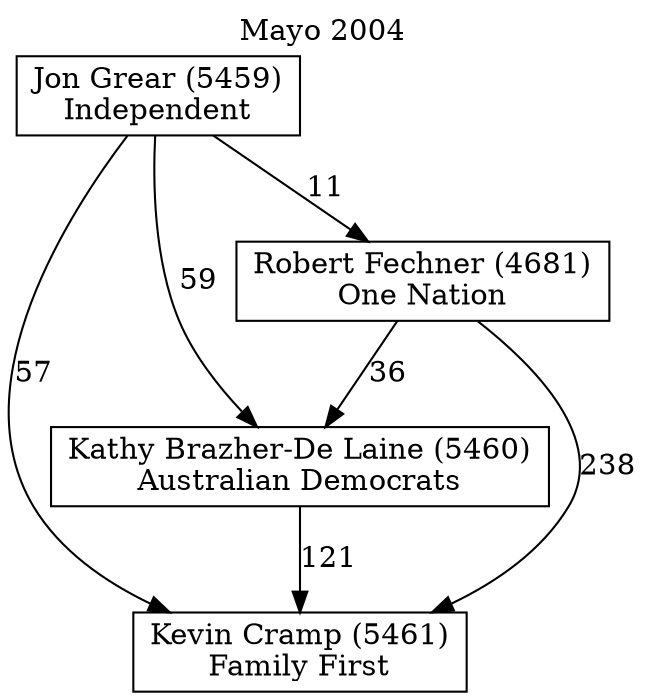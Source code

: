 // House preference flow
digraph "Kevin Cramp (5461)_Mayo_2004" {
	graph [label="Mayo 2004" labelloc=t mclimit=10]
	node [shape=box]
	"Kevin Cramp (5461)" [label="Kevin Cramp (5461)
Family First"]
	"Kathy Brazher-De Laine (5460)" [label="Kathy Brazher-De Laine (5460)
Australian Democrats"]
	"Robert Fechner (4681)" [label="Robert Fechner (4681)
One Nation"]
	"Jon Grear (5459)" [label="Jon Grear (5459)
Independent"]
	"Kathy Brazher-De Laine (5460)" -> "Kevin Cramp (5461)" [label=121]
	"Robert Fechner (4681)" -> "Kathy Brazher-De Laine (5460)" [label=36]
	"Jon Grear (5459)" -> "Robert Fechner (4681)" [label=11]
	"Robert Fechner (4681)" -> "Kevin Cramp (5461)" [label=238]
	"Jon Grear (5459)" -> "Kevin Cramp (5461)" [label=57]
	"Jon Grear (5459)" -> "Kathy Brazher-De Laine (5460)" [label=59]
}
